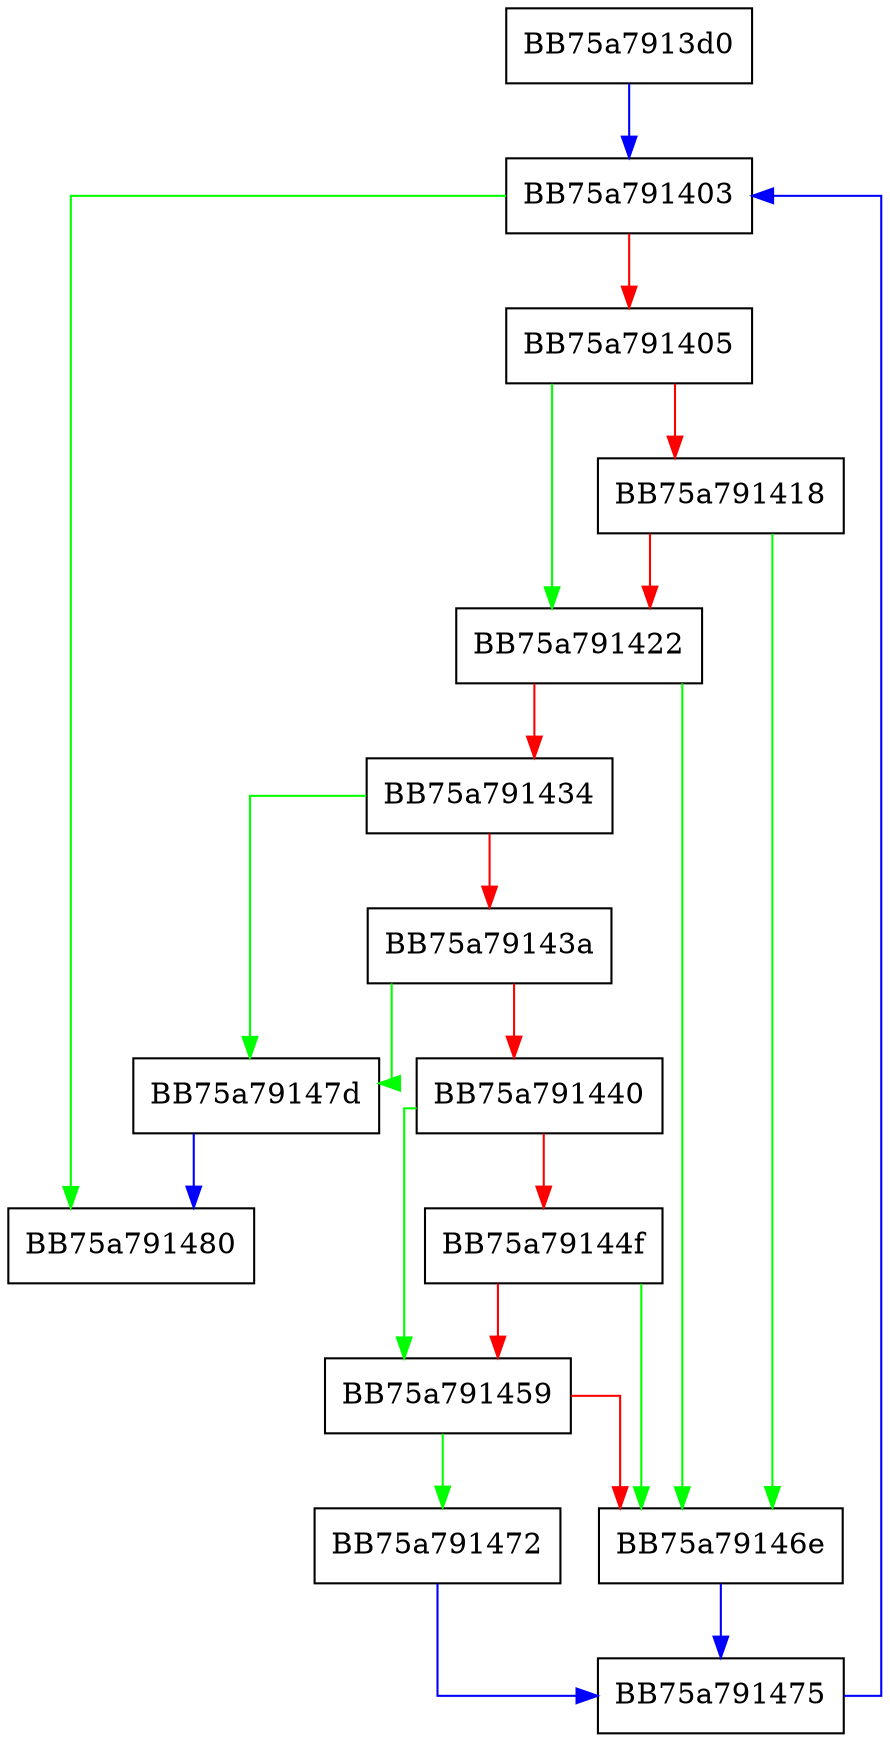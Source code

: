 digraph write_string_impl {
  node [shape="box"];
  graph [splines=ortho];
  BB75a7913d0 -> BB75a791403 [color="blue"];
  BB75a791403 -> BB75a791480 [color="green"];
  BB75a791403 -> BB75a791405 [color="red"];
  BB75a791405 -> BB75a791422 [color="green"];
  BB75a791405 -> BB75a791418 [color="red"];
  BB75a791418 -> BB75a79146e [color="green"];
  BB75a791418 -> BB75a791422 [color="red"];
  BB75a791422 -> BB75a79146e [color="green"];
  BB75a791422 -> BB75a791434 [color="red"];
  BB75a791434 -> BB75a79147d [color="green"];
  BB75a791434 -> BB75a79143a [color="red"];
  BB75a79143a -> BB75a79147d [color="green"];
  BB75a79143a -> BB75a791440 [color="red"];
  BB75a791440 -> BB75a791459 [color="green"];
  BB75a791440 -> BB75a79144f [color="red"];
  BB75a79144f -> BB75a79146e [color="green"];
  BB75a79144f -> BB75a791459 [color="red"];
  BB75a791459 -> BB75a791472 [color="green"];
  BB75a791459 -> BB75a79146e [color="red"];
  BB75a79146e -> BB75a791475 [color="blue"];
  BB75a791472 -> BB75a791475 [color="blue"];
  BB75a791475 -> BB75a791403 [color="blue"];
  BB75a79147d -> BB75a791480 [color="blue"];
}